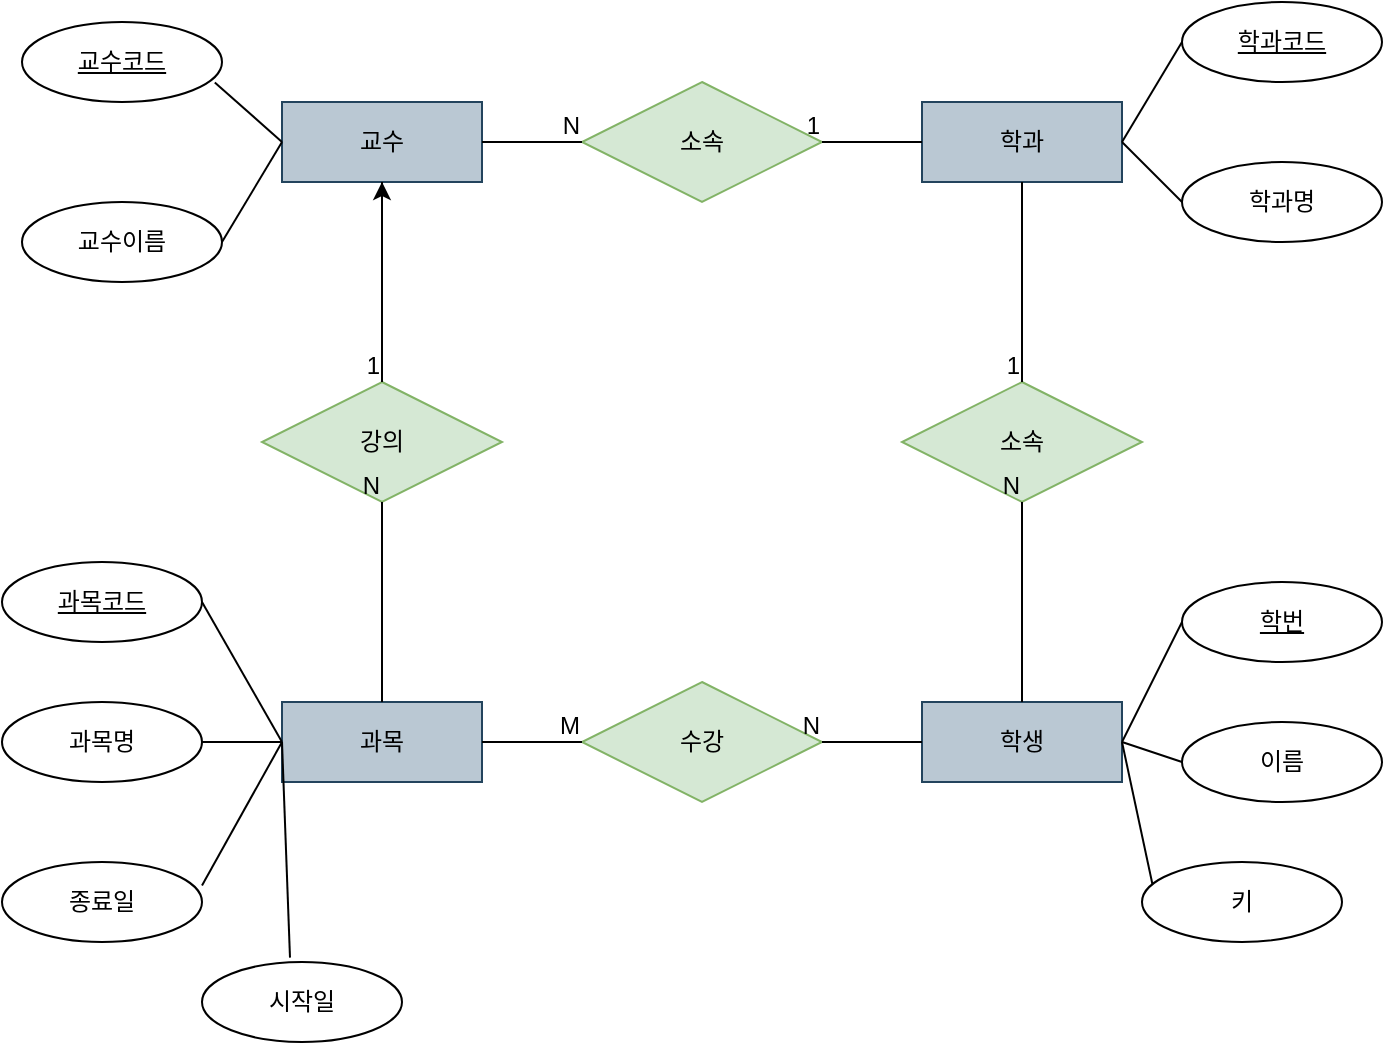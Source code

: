 <mxfile version="21.6.1" type="github">
  <diagram name="페이지-1" id="n2jrs7YG3qwv69YpV19e">
    <mxGraphModel dx="1050" dy="541" grid="1" gridSize="10" guides="1" tooltips="1" connect="1" arrows="1" fold="1" page="1" pageScale="1" pageWidth="827" pageHeight="1169" math="0" shadow="0">
      <root>
        <mxCell id="0" />
        <mxCell id="1" parent="0" />
        <mxCell id="P-ZismEWO4sIc1j-9Dv2-1" value="교수" style="whiteSpace=wrap;html=1;align=center;fillColor=#bac8d3;strokeColor=#23445d;" vertex="1" parent="1">
          <mxGeometry x="170" y="150" width="100" height="40" as="geometry" />
        </mxCell>
        <mxCell id="P-ZismEWO4sIc1j-9Dv2-2" value="학과" style="whiteSpace=wrap;html=1;align=center;fillColor=#bac8d3;strokeColor=#23445d;" vertex="1" parent="1">
          <mxGeometry x="490" y="150" width="100" height="40" as="geometry" />
        </mxCell>
        <mxCell id="P-ZismEWO4sIc1j-9Dv2-3" value="과목" style="whiteSpace=wrap;html=1;align=center;fillColor=#bac8d3;strokeColor=#23445d;" vertex="1" parent="1">
          <mxGeometry x="170" y="450" width="100" height="40" as="geometry" />
        </mxCell>
        <mxCell id="P-ZismEWO4sIc1j-9Dv2-4" value="학생" style="whiteSpace=wrap;html=1;align=center;fillColor=#bac8d3;strokeColor=#23445d;" vertex="1" parent="1">
          <mxGeometry x="490" y="450" width="100" height="40" as="geometry" />
        </mxCell>
        <mxCell id="P-ZismEWO4sIc1j-9Dv2-5" value="소속" style="shape=rhombus;perimeter=rhombusPerimeter;whiteSpace=wrap;html=1;align=center;fillColor=#d5e8d4;strokeColor=#82b366;" vertex="1" parent="1">
          <mxGeometry x="320" y="140" width="120" height="60" as="geometry" />
        </mxCell>
        <mxCell id="P-ZismEWO4sIc1j-9Dv2-53" value="" style="edgeStyle=orthogonalEdgeStyle;rounded=0;orthogonalLoop=1;jettySize=auto;html=1;" edge="1" parent="1" source="P-ZismEWO4sIc1j-9Dv2-6" target="P-ZismEWO4sIc1j-9Dv2-1">
          <mxGeometry relative="1" as="geometry" />
        </mxCell>
        <mxCell id="P-ZismEWO4sIc1j-9Dv2-6" value="강의" style="shape=rhombus;perimeter=rhombusPerimeter;whiteSpace=wrap;html=1;align=center;fillColor=#d5e8d4;strokeColor=#82b366;" vertex="1" parent="1">
          <mxGeometry x="160" y="290" width="120" height="60" as="geometry" />
        </mxCell>
        <mxCell id="P-ZismEWO4sIc1j-9Dv2-7" value="소속" style="shape=rhombus;perimeter=rhombusPerimeter;whiteSpace=wrap;html=1;align=center;fillColor=#d5e8d4;strokeColor=#82b366;" vertex="1" parent="1">
          <mxGeometry x="480" y="290" width="120" height="60" as="geometry" />
        </mxCell>
        <mxCell id="P-ZismEWO4sIc1j-9Dv2-8" value="수강" style="shape=rhombus;perimeter=rhombusPerimeter;whiteSpace=wrap;html=1;align=center;fillColor=#d5e8d4;strokeColor=#82b366;" vertex="1" parent="1">
          <mxGeometry x="320" y="440" width="120" height="60" as="geometry" />
        </mxCell>
        <mxCell id="P-ZismEWO4sIc1j-9Dv2-9" value="" style="endArrow=none;html=1;rounded=0;entryX=0;entryY=0.5;entryDx=0;entryDy=0;exitX=1;exitY=0.5;exitDx=0;exitDy=0;" edge="1" parent="1" source="P-ZismEWO4sIc1j-9Dv2-1" target="P-ZismEWO4sIc1j-9Dv2-5">
          <mxGeometry relative="1" as="geometry">
            <mxPoint x="330" y="340" as="sourcePoint" />
            <mxPoint x="490" y="340" as="targetPoint" />
          </mxGeometry>
        </mxCell>
        <mxCell id="P-ZismEWO4sIc1j-9Dv2-10" value="N" style="resizable=0;html=1;whiteSpace=wrap;align=right;verticalAlign=bottom;" connectable="0" vertex="1" parent="P-ZismEWO4sIc1j-9Dv2-9">
          <mxGeometry x="1" relative="1" as="geometry" />
        </mxCell>
        <mxCell id="P-ZismEWO4sIc1j-9Dv2-11" value="" style="endArrow=none;html=1;rounded=0;entryX=1;entryY=0.5;entryDx=0;entryDy=0;exitX=0;exitY=0.5;exitDx=0;exitDy=0;" edge="1" parent="1" source="P-ZismEWO4sIc1j-9Dv2-2" target="P-ZismEWO4sIc1j-9Dv2-5">
          <mxGeometry relative="1" as="geometry">
            <mxPoint x="330" y="340" as="sourcePoint" />
            <mxPoint x="490" y="340" as="targetPoint" />
          </mxGeometry>
        </mxCell>
        <mxCell id="P-ZismEWO4sIc1j-9Dv2-12" value="1" style="resizable=0;html=1;whiteSpace=wrap;align=right;verticalAlign=bottom;" connectable="0" vertex="1" parent="P-ZismEWO4sIc1j-9Dv2-11">
          <mxGeometry x="1" relative="1" as="geometry" />
        </mxCell>
        <mxCell id="P-ZismEWO4sIc1j-9Dv2-16" value="" style="endArrow=none;html=1;rounded=0;exitX=0.5;exitY=1;exitDx=0;exitDy=0;entryX=0.5;entryY=0;entryDx=0;entryDy=0;" edge="1" parent="1" source="P-ZismEWO4sIc1j-9Dv2-2" target="P-ZismEWO4sIc1j-9Dv2-7">
          <mxGeometry relative="1" as="geometry">
            <mxPoint x="330" y="340" as="sourcePoint" />
            <mxPoint x="490" y="340" as="targetPoint" />
          </mxGeometry>
        </mxCell>
        <mxCell id="P-ZismEWO4sIc1j-9Dv2-17" value="1" style="resizable=0;html=1;whiteSpace=wrap;align=right;verticalAlign=bottom;" connectable="0" vertex="1" parent="P-ZismEWO4sIc1j-9Dv2-16">
          <mxGeometry x="1" relative="1" as="geometry" />
        </mxCell>
        <mxCell id="P-ZismEWO4sIc1j-9Dv2-18" value="" style="endArrow=none;html=1;rounded=0;entryX=0.5;entryY=1;entryDx=0;entryDy=0;exitX=0.5;exitY=0;exitDx=0;exitDy=0;" edge="1" parent="1" source="P-ZismEWO4sIc1j-9Dv2-4" target="P-ZismEWO4sIc1j-9Dv2-7">
          <mxGeometry relative="1" as="geometry">
            <mxPoint x="330" y="340" as="sourcePoint" />
            <mxPoint x="490" y="340" as="targetPoint" />
          </mxGeometry>
        </mxCell>
        <mxCell id="P-ZismEWO4sIc1j-9Dv2-19" value="N" style="resizable=0;html=1;whiteSpace=wrap;align=right;verticalAlign=bottom;" connectable="0" vertex="1" parent="P-ZismEWO4sIc1j-9Dv2-18">
          <mxGeometry x="1" relative="1" as="geometry" />
        </mxCell>
        <mxCell id="P-ZismEWO4sIc1j-9Dv2-20" value="" style="endArrow=none;html=1;rounded=0;exitX=0.5;exitY=1;exitDx=0;exitDy=0;entryX=0.5;entryY=0;entryDx=0;entryDy=0;" edge="1" parent="1" source="P-ZismEWO4sIc1j-9Dv2-1" target="P-ZismEWO4sIc1j-9Dv2-6">
          <mxGeometry relative="1" as="geometry">
            <mxPoint x="330" y="340" as="sourcePoint" />
            <mxPoint x="490" y="340" as="targetPoint" />
          </mxGeometry>
        </mxCell>
        <mxCell id="P-ZismEWO4sIc1j-9Dv2-21" value="1" style="resizable=0;html=1;whiteSpace=wrap;align=right;verticalAlign=bottom;" connectable="0" vertex="1" parent="P-ZismEWO4sIc1j-9Dv2-20">
          <mxGeometry x="1" relative="1" as="geometry" />
        </mxCell>
        <mxCell id="P-ZismEWO4sIc1j-9Dv2-22" value="" style="endArrow=none;html=1;rounded=0;exitX=0.5;exitY=0;exitDx=0;exitDy=0;entryX=0.5;entryY=1;entryDx=0;entryDy=0;" edge="1" parent="1" source="P-ZismEWO4sIc1j-9Dv2-3" target="P-ZismEWO4sIc1j-9Dv2-6">
          <mxGeometry relative="1" as="geometry">
            <mxPoint x="330" y="340" as="sourcePoint" />
            <mxPoint x="490" y="340" as="targetPoint" />
          </mxGeometry>
        </mxCell>
        <mxCell id="P-ZismEWO4sIc1j-9Dv2-23" value="N" style="resizable=0;html=1;whiteSpace=wrap;align=right;verticalAlign=bottom;" connectable="0" vertex="1" parent="P-ZismEWO4sIc1j-9Dv2-22">
          <mxGeometry x="1" relative="1" as="geometry" />
        </mxCell>
        <mxCell id="P-ZismEWO4sIc1j-9Dv2-27" value="" style="endArrow=none;html=1;rounded=0;entryX=1;entryY=0.5;entryDx=0;entryDy=0;exitX=0;exitY=0.5;exitDx=0;exitDy=0;" edge="1" parent="1" source="P-ZismEWO4sIc1j-9Dv2-4" target="P-ZismEWO4sIc1j-9Dv2-8">
          <mxGeometry relative="1" as="geometry">
            <mxPoint x="430" y="420" as="sourcePoint" />
            <mxPoint x="490" y="340" as="targetPoint" />
          </mxGeometry>
        </mxCell>
        <mxCell id="P-ZismEWO4sIc1j-9Dv2-28" value="N" style="resizable=0;html=1;whiteSpace=wrap;align=right;verticalAlign=bottom;" connectable="0" vertex="1" parent="P-ZismEWO4sIc1j-9Dv2-27">
          <mxGeometry x="1" relative="1" as="geometry" />
        </mxCell>
        <mxCell id="P-ZismEWO4sIc1j-9Dv2-29" value="교수코드" style="ellipse;whiteSpace=wrap;html=1;align=center;fontStyle=4;" vertex="1" parent="1">
          <mxGeometry x="40" y="110" width="100" height="40" as="geometry" />
        </mxCell>
        <mxCell id="P-ZismEWO4sIc1j-9Dv2-30" value="교수이름" style="ellipse;whiteSpace=wrap;html=1;align=center;" vertex="1" parent="1">
          <mxGeometry x="40" y="200" width="100" height="40" as="geometry" />
        </mxCell>
        <mxCell id="P-ZismEWO4sIc1j-9Dv2-31" value="학과코드" style="ellipse;whiteSpace=wrap;html=1;align=center;fontStyle=4;" vertex="1" parent="1">
          <mxGeometry x="620" y="100" width="100" height="40" as="geometry" />
        </mxCell>
        <mxCell id="P-ZismEWO4sIc1j-9Dv2-32" value="학과명" style="ellipse;whiteSpace=wrap;html=1;align=center;" vertex="1" parent="1">
          <mxGeometry x="620" y="180" width="100" height="40" as="geometry" />
        </mxCell>
        <mxCell id="P-ZismEWO4sIc1j-9Dv2-33" value="과목코드" style="ellipse;whiteSpace=wrap;html=1;align=center;fontStyle=4;" vertex="1" parent="1">
          <mxGeometry x="30" y="380" width="100" height="40" as="geometry" />
        </mxCell>
        <mxCell id="P-ZismEWO4sIc1j-9Dv2-34" value="과목명" style="ellipse;whiteSpace=wrap;html=1;align=center;" vertex="1" parent="1">
          <mxGeometry x="30" y="450" width="100" height="40" as="geometry" />
        </mxCell>
        <mxCell id="P-ZismEWO4sIc1j-9Dv2-35" value="종료일" style="ellipse;whiteSpace=wrap;html=1;align=center;" vertex="1" parent="1">
          <mxGeometry x="30" y="530" width="100" height="40" as="geometry" />
        </mxCell>
        <mxCell id="P-ZismEWO4sIc1j-9Dv2-36" value="시작일" style="ellipse;whiteSpace=wrap;html=1;align=center;" vertex="1" parent="1">
          <mxGeometry x="130" y="580" width="100" height="40" as="geometry" />
        </mxCell>
        <mxCell id="P-ZismEWO4sIc1j-9Dv2-37" value="학번" style="ellipse;whiteSpace=wrap;html=1;align=center;fontStyle=4;" vertex="1" parent="1">
          <mxGeometry x="620" y="390" width="100" height="40" as="geometry" />
        </mxCell>
        <mxCell id="P-ZismEWO4sIc1j-9Dv2-38" value="이름" style="ellipse;whiteSpace=wrap;html=1;align=center;" vertex="1" parent="1">
          <mxGeometry x="620" y="460" width="100" height="40" as="geometry" />
        </mxCell>
        <mxCell id="P-ZismEWO4sIc1j-9Dv2-39" value="키" style="ellipse;whiteSpace=wrap;html=1;align=center;" vertex="1" parent="1">
          <mxGeometry x="600" y="530" width="100" height="40" as="geometry" />
        </mxCell>
        <mxCell id="P-ZismEWO4sIc1j-9Dv2-40" value="" style="endArrow=none;html=1;rounded=0;entryX=0;entryY=0.5;entryDx=0;entryDy=0;entryPerimeter=0;exitX=0.964;exitY=0.755;exitDx=0;exitDy=0;exitPerimeter=0;" edge="1" parent="1" source="P-ZismEWO4sIc1j-9Dv2-29" target="P-ZismEWO4sIc1j-9Dv2-1">
          <mxGeometry relative="1" as="geometry">
            <mxPoint x="130" y="140" as="sourcePoint" />
            <mxPoint x="490" y="140" as="targetPoint" />
          </mxGeometry>
        </mxCell>
        <mxCell id="P-ZismEWO4sIc1j-9Dv2-41" value="" style="endArrow=none;html=1;rounded=0;exitX=1;exitY=0.5;exitDx=0;exitDy=0;entryX=0;entryY=0.5;entryDx=0;entryDy=0;" edge="1" parent="1" source="P-ZismEWO4sIc1j-9Dv2-30" target="P-ZismEWO4sIc1j-9Dv2-1">
          <mxGeometry relative="1" as="geometry">
            <mxPoint x="330" y="140" as="sourcePoint" />
            <mxPoint x="490" y="140" as="targetPoint" />
          </mxGeometry>
        </mxCell>
        <mxCell id="P-ZismEWO4sIc1j-9Dv2-42" value="" style="endArrow=none;html=1;rounded=0;entryX=0;entryY=0.5;entryDx=0;entryDy=0;exitX=1;exitY=0.5;exitDx=0;exitDy=0;" edge="1" parent="1" source="P-ZismEWO4sIc1j-9Dv2-2" target="P-ZismEWO4sIc1j-9Dv2-31">
          <mxGeometry relative="1" as="geometry">
            <mxPoint x="330" y="340" as="sourcePoint" />
            <mxPoint x="490" y="340" as="targetPoint" />
          </mxGeometry>
        </mxCell>
        <mxCell id="P-ZismEWO4sIc1j-9Dv2-43" value="" style="endArrow=none;html=1;rounded=0;entryX=0;entryY=0.5;entryDx=0;entryDy=0;exitX=1;exitY=0.5;exitDx=0;exitDy=0;" edge="1" parent="1" source="P-ZismEWO4sIc1j-9Dv2-2" target="P-ZismEWO4sIc1j-9Dv2-32">
          <mxGeometry relative="1" as="geometry">
            <mxPoint x="330" y="340" as="sourcePoint" />
            <mxPoint x="490" y="340" as="targetPoint" />
          </mxGeometry>
        </mxCell>
        <mxCell id="P-ZismEWO4sIc1j-9Dv2-44" value="" style="endArrow=none;html=1;rounded=0;exitX=1;exitY=0.5;exitDx=0;exitDy=0;entryX=0;entryY=0.5;entryDx=0;entryDy=0;" edge="1" parent="1" source="P-ZismEWO4sIc1j-9Dv2-3" target="P-ZismEWO4sIc1j-9Dv2-8">
          <mxGeometry relative="1" as="geometry">
            <mxPoint x="330" y="340" as="sourcePoint" />
            <mxPoint x="490" y="340" as="targetPoint" />
          </mxGeometry>
        </mxCell>
        <mxCell id="P-ZismEWO4sIc1j-9Dv2-45" value="M" style="resizable=0;html=1;whiteSpace=wrap;align=right;verticalAlign=bottom;" connectable="0" vertex="1" parent="P-ZismEWO4sIc1j-9Dv2-44">
          <mxGeometry x="1" relative="1" as="geometry" />
        </mxCell>
        <mxCell id="P-ZismEWO4sIc1j-9Dv2-46" value="" style="endArrow=none;html=1;rounded=0;exitX=1;exitY=0.5;exitDx=0;exitDy=0;entryX=0;entryY=0.5;entryDx=0;entryDy=0;" edge="1" parent="1" source="P-ZismEWO4sIc1j-9Dv2-33" target="P-ZismEWO4sIc1j-9Dv2-3">
          <mxGeometry relative="1" as="geometry">
            <mxPoint x="330" y="340" as="sourcePoint" />
            <mxPoint x="490" y="340" as="targetPoint" />
          </mxGeometry>
        </mxCell>
        <mxCell id="P-ZismEWO4sIc1j-9Dv2-47" value="" style="endArrow=none;html=1;rounded=0;exitX=1;exitY=0.5;exitDx=0;exitDy=0;entryX=0;entryY=0.5;entryDx=0;entryDy=0;" edge="1" parent="1" source="P-ZismEWO4sIc1j-9Dv2-34" target="P-ZismEWO4sIc1j-9Dv2-3">
          <mxGeometry relative="1" as="geometry">
            <mxPoint x="330" y="340" as="sourcePoint" />
            <mxPoint x="490" y="340" as="targetPoint" />
          </mxGeometry>
        </mxCell>
        <mxCell id="P-ZismEWO4sIc1j-9Dv2-48" value="" style="endArrow=none;html=1;rounded=0;exitX=1;exitY=0.295;exitDx=0;exitDy=0;exitPerimeter=0;entryX=0;entryY=0.5;entryDx=0;entryDy=0;" edge="1" parent="1" source="P-ZismEWO4sIc1j-9Dv2-35" target="P-ZismEWO4sIc1j-9Dv2-3">
          <mxGeometry relative="1" as="geometry">
            <mxPoint x="330" y="340" as="sourcePoint" />
            <mxPoint x="490" y="340" as="targetPoint" />
          </mxGeometry>
        </mxCell>
        <mxCell id="P-ZismEWO4sIc1j-9Dv2-49" value="" style="endArrow=none;html=1;rounded=0;exitX=0;exitY=0.5;exitDx=0;exitDy=0;entryX=0.44;entryY=-0.055;entryDx=0;entryDy=0;entryPerimeter=0;" edge="1" parent="1" source="P-ZismEWO4sIc1j-9Dv2-3" target="P-ZismEWO4sIc1j-9Dv2-36">
          <mxGeometry relative="1" as="geometry">
            <mxPoint x="330" y="340" as="sourcePoint" />
            <mxPoint x="490" y="340" as="targetPoint" />
          </mxGeometry>
        </mxCell>
        <mxCell id="P-ZismEWO4sIc1j-9Dv2-50" value="" style="endArrow=none;html=1;rounded=0;entryX=0;entryY=0.5;entryDx=0;entryDy=0;exitX=1;exitY=0.5;exitDx=0;exitDy=0;" edge="1" parent="1" source="P-ZismEWO4sIc1j-9Dv2-4" target="P-ZismEWO4sIc1j-9Dv2-37">
          <mxGeometry relative="1" as="geometry">
            <mxPoint x="330" y="340" as="sourcePoint" />
            <mxPoint x="490" y="340" as="targetPoint" />
          </mxGeometry>
        </mxCell>
        <mxCell id="P-ZismEWO4sIc1j-9Dv2-51" value="" style="endArrow=none;html=1;rounded=0;entryX=0;entryY=0.5;entryDx=0;entryDy=0;exitX=1;exitY=0.5;exitDx=0;exitDy=0;" edge="1" parent="1" source="P-ZismEWO4sIc1j-9Dv2-4" target="P-ZismEWO4sIc1j-9Dv2-38">
          <mxGeometry relative="1" as="geometry">
            <mxPoint x="330" y="340" as="sourcePoint" />
            <mxPoint x="490" y="340" as="targetPoint" />
          </mxGeometry>
        </mxCell>
        <mxCell id="P-ZismEWO4sIc1j-9Dv2-52" value="" style="endArrow=none;html=1;rounded=0;entryX=0.052;entryY=0.275;entryDx=0;entryDy=0;entryPerimeter=0;exitX=1;exitY=0.5;exitDx=0;exitDy=0;" edge="1" parent="1" source="P-ZismEWO4sIc1j-9Dv2-4" target="P-ZismEWO4sIc1j-9Dv2-39">
          <mxGeometry relative="1" as="geometry">
            <mxPoint x="330" y="340" as="sourcePoint" />
            <mxPoint x="490" y="340" as="targetPoint" />
          </mxGeometry>
        </mxCell>
      </root>
    </mxGraphModel>
  </diagram>
</mxfile>
